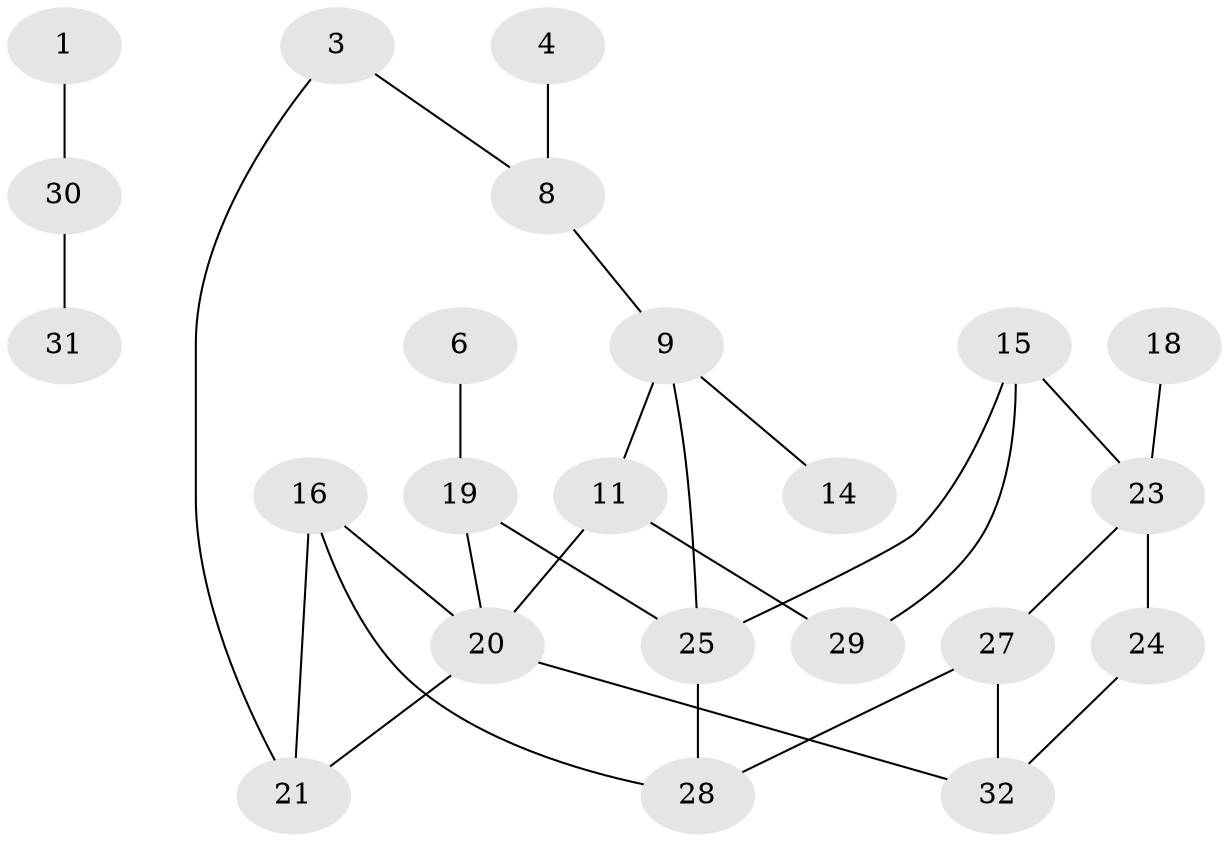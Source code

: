 // original degree distribution, {4: 0.06349206349206349, 1: 0.2698412698412698, 2: 0.2698412698412698, 3: 0.25396825396825395, 0: 0.12698412698412698, 5: 0.015873015873015872}
// Generated by graph-tools (version 1.1) at 2025/25/03/09/25 03:25:20]
// undirected, 23 vertices, 29 edges
graph export_dot {
graph [start="1"]
  node [color=gray90,style=filled];
  1;
  3;
  4;
  6;
  8;
  9;
  11;
  14;
  15;
  16;
  18;
  19;
  20;
  21;
  23;
  24;
  25;
  27;
  28;
  29;
  30;
  31;
  32;
  1 -- 30 [weight=1.0];
  3 -- 8 [weight=1.0];
  3 -- 21 [weight=1.0];
  4 -- 8 [weight=1.0];
  6 -- 19 [weight=1.0];
  8 -- 9 [weight=1.0];
  9 -- 11 [weight=1.0];
  9 -- 14 [weight=1.0];
  9 -- 25 [weight=1.0];
  11 -- 20 [weight=1.0];
  11 -- 29 [weight=1.0];
  15 -- 23 [weight=1.0];
  15 -- 25 [weight=1.0];
  15 -- 29 [weight=1.0];
  16 -- 20 [weight=1.0];
  16 -- 21 [weight=1.0];
  16 -- 28 [weight=1.0];
  18 -- 23 [weight=1.0];
  19 -- 20 [weight=1.0];
  19 -- 25 [weight=1.0];
  20 -- 21 [weight=1.0];
  20 -- 32 [weight=1.0];
  23 -- 24 [weight=1.0];
  23 -- 27 [weight=1.0];
  24 -- 32 [weight=1.0];
  25 -- 28 [weight=1.0];
  27 -- 28 [weight=1.0];
  27 -- 32 [weight=1.0];
  30 -- 31 [weight=1.0];
}
